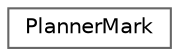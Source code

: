 digraph "Иерархия классов. Графический вид."
{
 // INTERACTIVE_SVG=YES
 // LATEX_PDF_SIZE
  bgcolor="transparent";
  edge [fontname=Helvetica,fontsize=10,labelfontname=Helvetica,labelfontsize=10];
  node [fontname=Helvetica,fontsize=10,shape=box,height=0.2,width=0.4];
  rankdir="LR";
  Node0 [id="Node000000",label="PlannerMark",height=0.2,width=0.4,color="grey40", fillcolor="white", style="filled",URL="$d0/d82/namespace_map.html#db/d2b/class_map_1_1_planner_mark",tooltip=" "];
}

